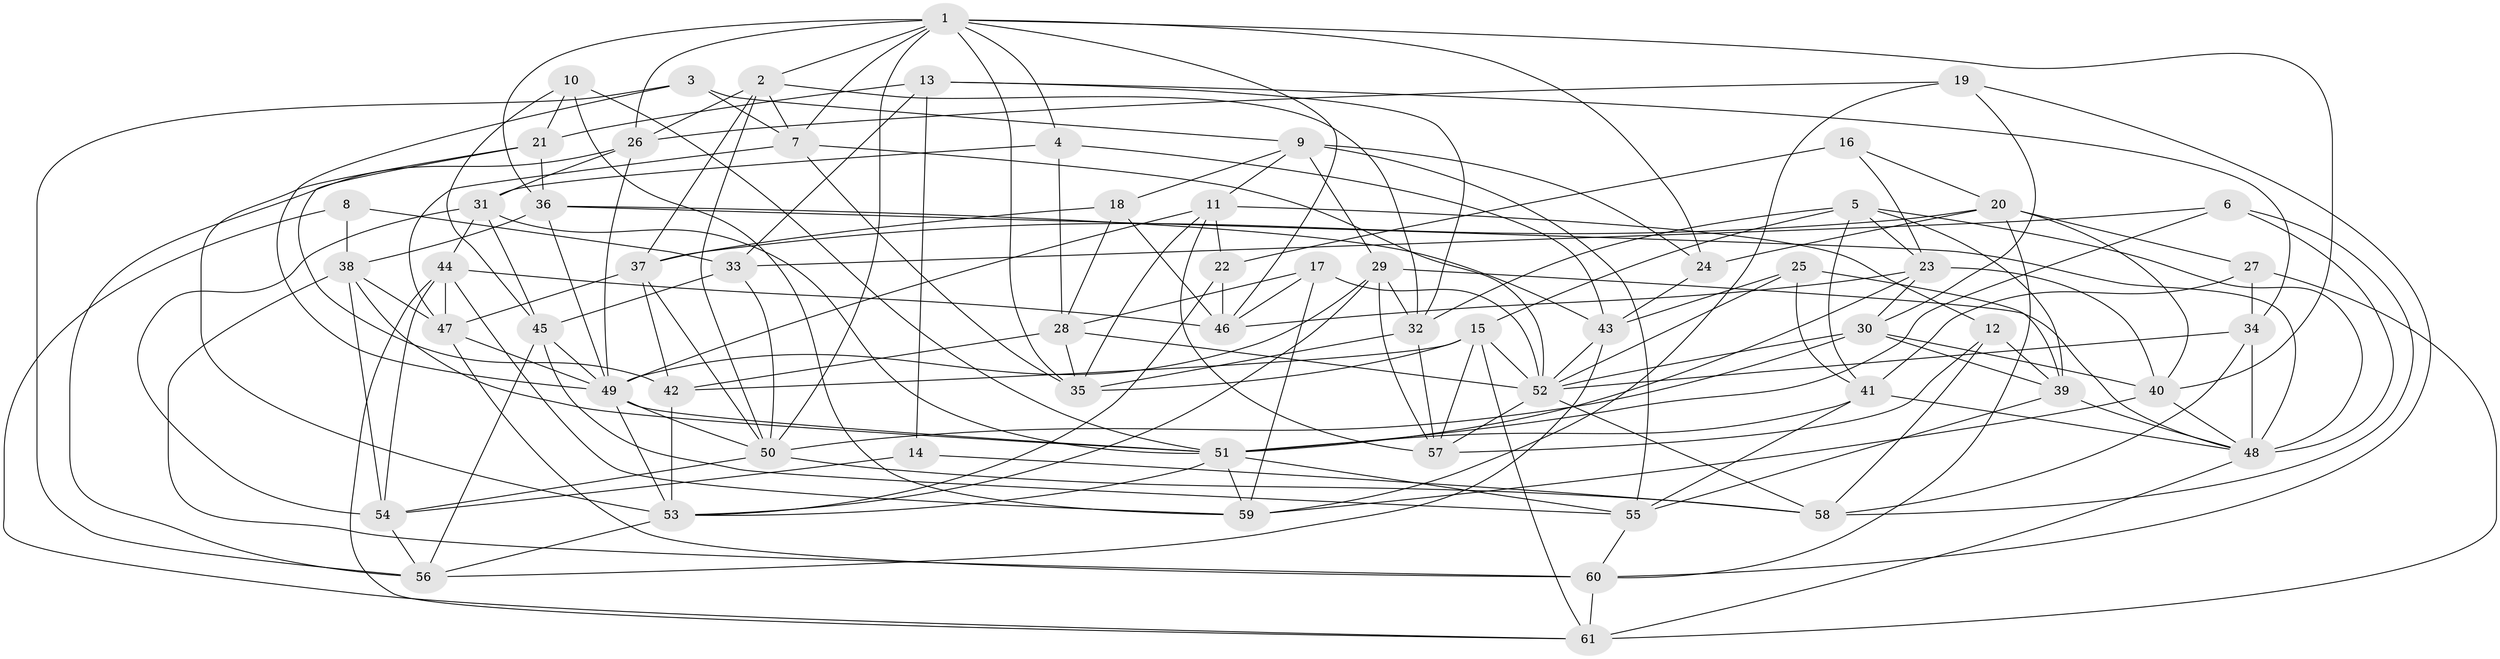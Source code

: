 // original degree distribution, {4: 1.0}
// Generated by graph-tools (version 1.1) at 2025/26/03/09/25 03:26:56]
// undirected, 61 vertices, 175 edges
graph export_dot {
graph [start="1"]
  node [color=gray90,style=filled];
  1;
  2;
  3;
  4;
  5;
  6;
  7;
  8;
  9;
  10;
  11;
  12;
  13;
  14;
  15;
  16;
  17;
  18;
  19;
  20;
  21;
  22;
  23;
  24;
  25;
  26;
  27;
  28;
  29;
  30;
  31;
  32;
  33;
  34;
  35;
  36;
  37;
  38;
  39;
  40;
  41;
  42;
  43;
  44;
  45;
  46;
  47;
  48;
  49;
  50;
  51;
  52;
  53;
  54;
  55;
  56;
  57;
  58;
  59;
  60;
  61;
  1 -- 2 [weight=1.0];
  1 -- 4 [weight=1.0];
  1 -- 7 [weight=1.0];
  1 -- 24 [weight=1.0];
  1 -- 26 [weight=1.0];
  1 -- 35 [weight=1.0];
  1 -- 36 [weight=1.0];
  1 -- 40 [weight=1.0];
  1 -- 46 [weight=1.0];
  1 -- 50 [weight=1.0];
  2 -- 7 [weight=1.0];
  2 -- 26 [weight=1.0];
  2 -- 32 [weight=1.0];
  2 -- 37 [weight=1.0];
  2 -- 50 [weight=1.0];
  3 -- 7 [weight=1.0];
  3 -- 9 [weight=1.0];
  3 -- 49 [weight=1.0];
  3 -- 56 [weight=1.0];
  4 -- 28 [weight=1.0];
  4 -- 31 [weight=1.0];
  4 -- 43 [weight=1.0];
  5 -- 15 [weight=1.0];
  5 -- 23 [weight=1.0];
  5 -- 32 [weight=1.0];
  5 -- 39 [weight=1.0];
  5 -- 41 [weight=1.0];
  5 -- 48 [weight=1.0];
  6 -- 33 [weight=1.0];
  6 -- 48 [weight=1.0];
  6 -- 51 [weight=1.0];
  6 -- 58 [weight=1.0];
  7 -- 35 [weight=1.0];
  7 -- 47 [weight=1.0];
  7 -- 52 [weight=1.0];
  8 -- 33 [weight=2.0];
  8 -- 38 [weight=1.0];
  8 -- 61 [weight=1.0];
  9 -- 11 [weight=1.0];
  9 -- 18 [weight=1.0];
  9 -- 24 [weight=1.0];
  9 -- 29 [weight=1.0];
  9 -- 55 [weight=1.0];
  10 -- 21 [weight=1.0];
  10 -- 45 [weight=1.0];
  10 -- 51 [weight=1.0];
  10 -- 59 [weight=1.0];
  11 -- 12 [weight=1.0];
  11 -- 22 [weight=1.0];
  11 -- 35 [weight=1.0];
  11 -- 49 [weight=1.0];
  11 -- 57 [weight=1.0];
  12 -- 39 [weight=1.0];
  12 -- 57 [weight=1.0];
  12 -- 58 [weight=1.0];
  13 -- 14 [weight=2.0];
  13 -- 21 [weight=1.0];
  13 -- 32 [weight=1.0];
  13 -- 33 [weight=1.0];
  13 -- 34 [weight=1.0];
  14 -- 54 [weight=1.0];
  14 -- 58 [weight=1.0];
  15 -- 35 [weight=1.0];
  15 -- 42 [weight=1.0];
  15 -- 52 [weight=1.0];
  15 -- 57 [weight=1.0];
  15 -- 61 [weight=1.0];
  16 -- 20 [weight=1.0];
  16 -- 22 [weight=2.0];
  16 -- 23 [weight=1.0];
  17 -- 28 [weight=1.0];
  17 -- 46 [weight=1.0];
  17 -- 52 [weight=1.0];
  17 -- 59 [weight=1.0];
  18 -- 28 [weight=1.0];
  18 -- 37 [weight=1.0];
  18 -- 46 [weight=1.0];
  19 -- 26 [weight=1.0];
  19 -- 30 [weight=1.0];
  19 -- 59 [weight=1.0];
  19 -- 60 [weight=1.0];
  20 -- 24 [weight=1.0];
  20 -- 27 [weight=1.0];
  20 -- 37 [weight=1.0];
  20 -- 40 [weight=1.0];
  20 -- 60 [weight=1.0];
  21 -- 36 [weight=1.0];
  21 -- 42 [weight=1.0];
  21 -- 53 [weight=2.0];
  22 -- 46 [weight=1.0];
  22 -- 53 [weight=2.0];
  23 -- 30 [weight=1.0];
  23 -- 40 [weight=1.0];
  23 -- 46 [weight=1.0];
  23 -- 51 [weight=1.0];
  24 -- 43 [weight=1.0];
  25 -- 39 [weight=1.0];
  25 -- 41 [weight=1.0];
  25 -- 43 [weight=1.0];
  25 -- 52 [weight=1.0];
  26 -- 31 [weight=1.0];
  26 -- 49 [weight=1.0];
  26 -- 56 [weight=1.0];
  27 -- 34 [weight=1.0];
  27 -- 41 [weight=1.0];
  27 -- 61 [weight=1.0];
  28 -- 35 [weight=1.0];
  28 -- 42 [weight=1.0];
  28 -- 52 [weight=1.0];
  29 -- 32 [weight=1.0];
  29 -- 48 [weight=1.0];
  29 -- 49 [weight=1.0];
  29 -- 53 [weight=1.0];
  29 -- 57 [weight=1.0];
  30 -- 39 [weight=1.0];
  30 -- 40 [weight=1.0];
  30 -- 50 [weight=1.0];
  30 -- 52 [weight=1.0];
  31 -- 44 [weight=1.0];
  31 -- 45 [weight=1.0];
  31 -- 51 [weight=1.0];
  31 -- 54 [weight=1.0];
  32 -- 35 [weight=1.0];
  32 -- 57 [weight=1.0];
  33 -- 45 [weight=1.0];
  33 -- 50 [weight=1.0];
  34 -- 48 [weight=2.0];
  34 -- 52 [weight=1.0];
  34 -- 58 [weight=1.0];
  36 -- 38 [weight=1.0];
  36 -- 43 [weight=1.0];
  36 -- 48 [weight=1.0];
  36 -- 49 [weight=1.0];
  37 -- 42 [weight=1.0];
  37 -- 47 [weight=1.0];
  37 -- 50 [weight=1.0];
  38 -- 47 [weight=1.0];
  38 -- 51 [weight=1.0];
  38 -- 54 [weight=1.0];
  38 -- 60 [weight=1.0];
  39 -- 48 [weight=1.0];
  39 -- 55 [weight=1.0];
  40 -- 48 [weight=1.0];
  40 -- 59 [weight=1.0];
  41 -- 48 [weight=1.0];
  41 -- 51 [weight=1.0];
  41 -- 55 [weight=1.0];
  42 -- 53 [weight=2.0];
  43 -- 52 [weight=1.0];
  43 -- 56 [weight=1.0];
  44 -- 46 [weight=1.0];
  44 -- 47 [weight=1.0];
  44 -- 54 [weight=1.0];
  44 -- 59 [weight=1.0];
  44 -- 61 [weight=1.0];
  45 -- 49 [weight=1.0];
  45 -- 55 [weight=1.0];
  45 -- 56 [weight=1.0];
  47 -- 49 [weight=1.0];
  47 -- 60 [weight=1.0];
  48 -- 61 [weight=1.0];
  49 -- 50 [weight=1.0];
  49 -- 51 [weight=1.0];
  49 -- 53 [weight=1.0];
  50 -- 54 [weight=1.0];
  50 -- 58 [weight=1.0];
  51 -- 53 [weight=1.0];
  51 -- 55 [weight=1.0];
  51 -- 59 [weight=1.0];
  52 -- 57 [weight=1.0];
  52 -- 58 [weight=1.0];
  53 -- 56 [weight=1.0];
  54 -- 56 [weight=1.0];
  55 -- 60 [weight=1.0];
  60 -- 61 [weight=1.0];
}
